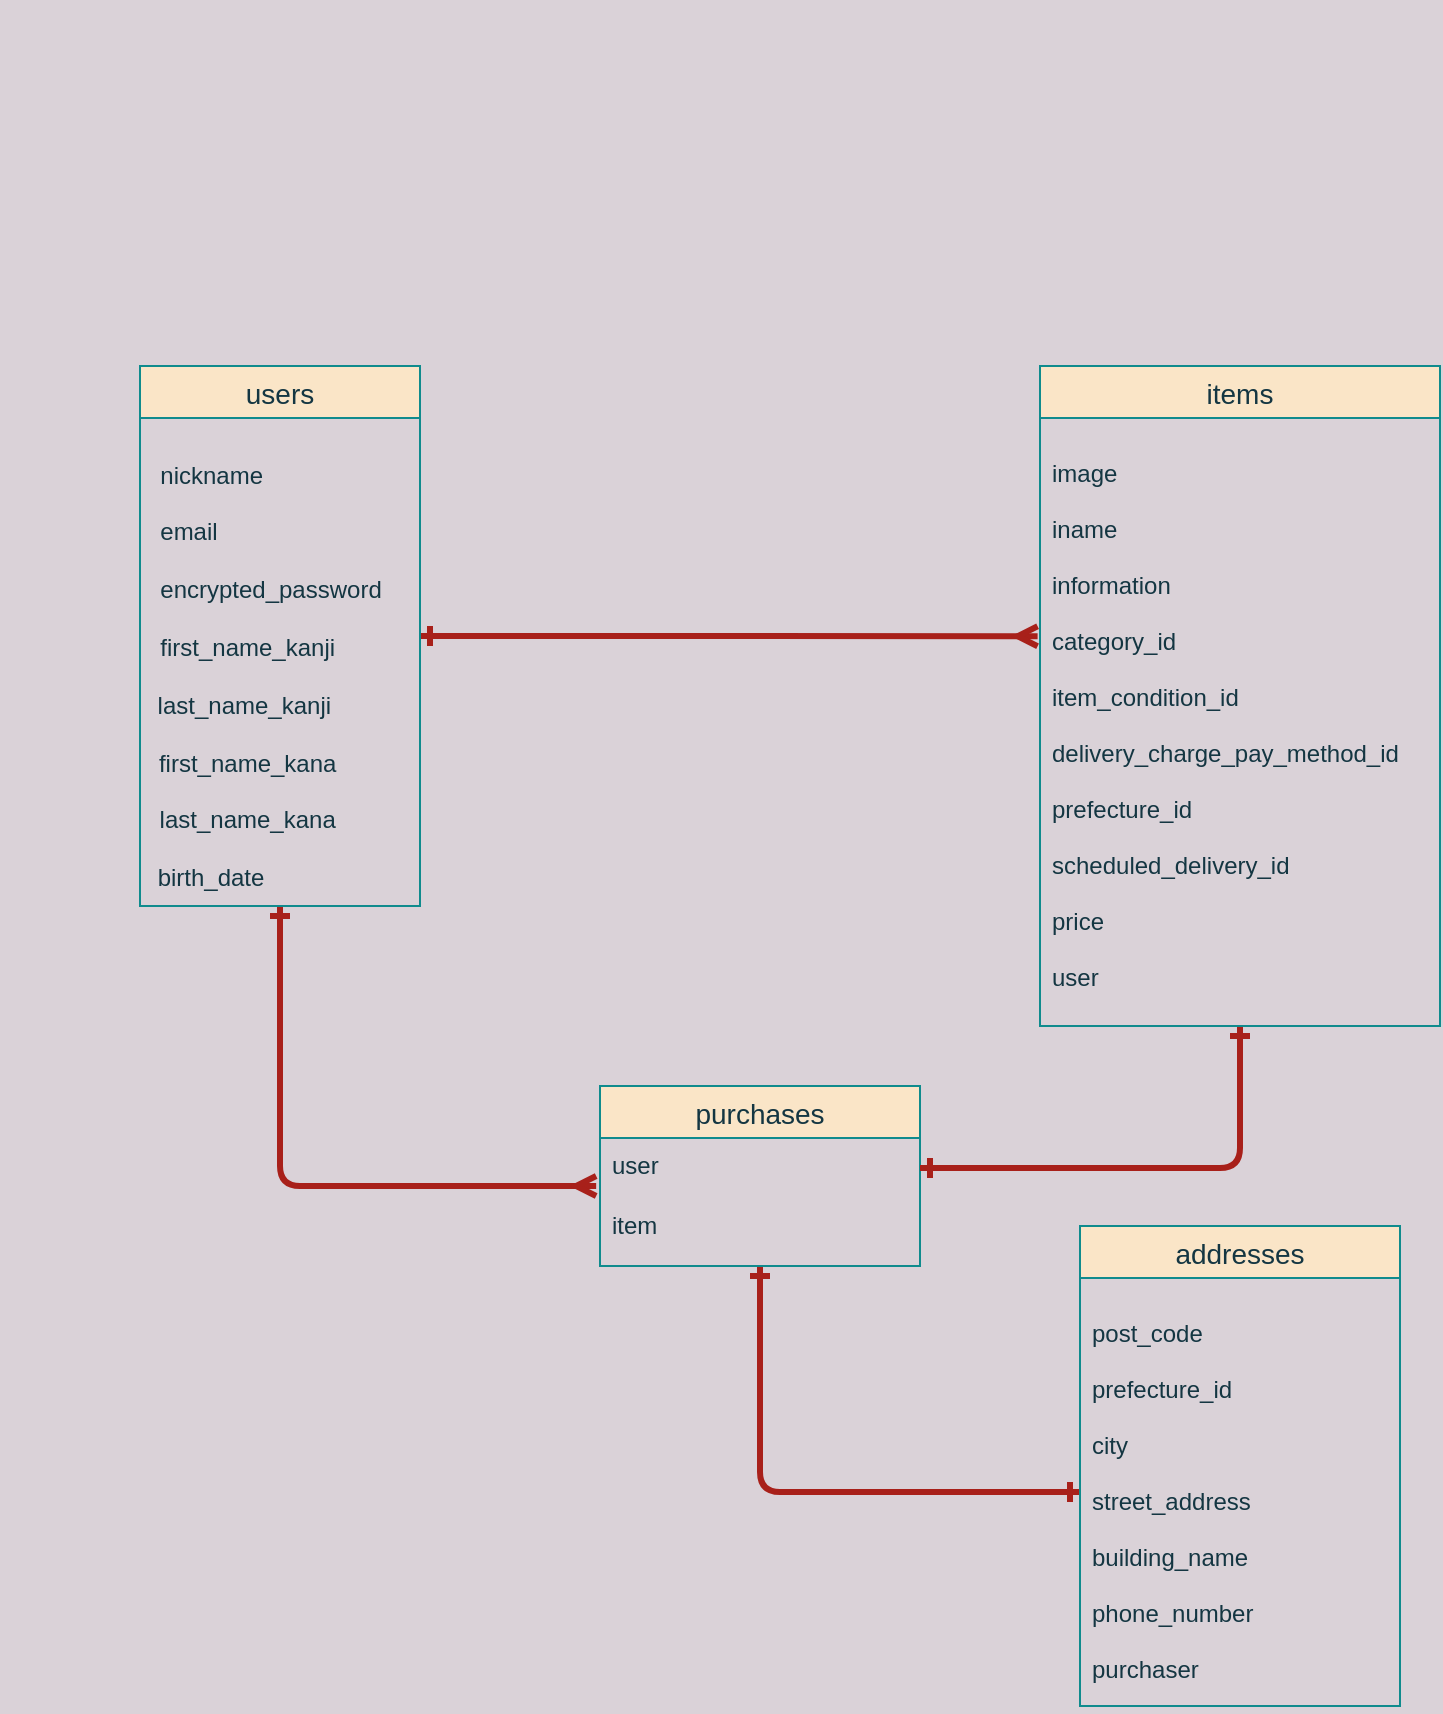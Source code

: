<mxfile version="14.2.4" type="embed">
    <diagram id="iHrHQZet0nVMd2ZRjMiP" name="Page-1">
        <mxGraphModel dx="2013" dy="2104" grid="1" gridSize="10" guides="1" tooltips="1" connect="1" arrows="1" fold="1" page="1" pageScale="1" pageWidth="850" pageHeight="1100" background="#DAD2D8" math="0" shadow="0">
            <root>
                <mxCell id="0"/>
                <mxCell id="1" parent="0"/>
                <mxCell id="lBDZ81KOGJ5STu5Ox1Fn-189" style="edgeStyle=orthogonalEdgeStyle;curved=0;rounded=1;sketch=0;orthogonalLoop=1;jettySize=auto;html=1;entryX=-0.006;entryY=0.359;entryDx=0;entryDy=0;entryPerimeter=0;strokeColor=#A8201A;fillColor=#FAE5C7;fontColor=#143642;endArrow=ERmany;endFill=0;strokeWidth=3;startArrow=ERone;startFill=0;labelBackgroundColor=#DAD2D8;" parent="1" source="16" target="34" edge="1">
                    <mxGeometry relative="1" as="geometry"/>
                </mxCell>
                <mxCell id="lBDZ81KOGJ5STu5Ox1Fn-195" style="edgeStyle=orthogonalEdgeStyle;rounded=1;sketch=0;orthogonalLoop=1;jettySize=auto;html=1;entryX=-0.012;entryY=0.8;entryDx=0;entryDy=0;entryPerimeter=0;startArrow=ERone;startFill=0;endArrow=ERmany;endFill=0;strokeColor=#A8201A;strokeWidth=3;fillColor=#FAE5C7;fontColor=#143642;labelBackgroundColor=#DAD2D8;" parent="1" source="16" target="24" edge="1">
                    <mxGeometry relative="1" as="geometry"/>
                </mxCell>
                <mxCell id="16" value="users" style="swimlane;fontStyle=0;childLayout=stackLayout;horizontal=1;startSize=26;horizontalStack=0;resizeParent=1;resizeParentMax=0;resizeLast=0;collapsible=1;marginBottom=0;align=center;fontSize=14;fillColor=#FAE5C7;strokeColor=#0F8B8D;fontColor=#143642;" parent="1" vertex="1">
                    <mxGeometry x="50" y="80" width="140" height="270" as="geometry"/>
                </mxCell>
                <mxCell id="lBDZ81KOGJ5STu5Ox1Fn-203" style="edgeStyle=orthogonalEdgeStyle;curved=0;rounded=1;sketch=0;orthogonalLoop=1;jettySize=auto;html=1;strokeColor=#A8201A;strokeWidth=3;fillColor=#FAE5C7;fontColor=#143642;startArrow=ERone;startFill=0;endArrow=ERone;endFill=0;" parent="1" source="23" target="30" edge="1">
                    <mxGeometry relative="1" as="geometry"/>
                </mxCell>
                <mxCell id="23" value="purchases" style="swimlane;fontStyle=0;childLayout=stackLayout;horizontal=1;startSize=26;horizontalStack=0;resizeParent=1;resizeParentMax=0;resizeLast=0;collapsible=1;marginBottom=0;align=center;fontSize=14;fillColor=#FAE5C7;strokeColor=#0F8B8D;fontColor=#143642;" parent="1" vertex="1">
                    <mxGeometry x="280" y="440" width="160" height="90" as="geometry"/>
                </mxCell>
                <mxCell id="24" value="user" style="text;strokeColor=none;fillColor=none;spacingLeft=4;spacingRight=4;overflow=hidden;rotatable=0;points=[[0,0.5],[1,0.5]];portConstraint=eastwest;fontSize=12;fontColor=#143642;" parent="23" vertex="1">
                    <mxGeometry y="26" width="160" height="30" as="geometry"/>
                </mxCell>
                <mxCell id="25" value="item" style="text;strokeColor=none;fillColor=none;spacingLeft=4;spacingRight=4;overflow=hidden;rotatable=0;points=[[0,0.5],[1,0.5]];portConstraint=eastwest;fontSize=12;fontColor=#143642;" parent="23" vertex="1">
                    <mxGeometry y="56" width="160" height="34" as="geometry"/>
                </mxCell>
                <mxCell id="lBDZ81KOGJ5STu5Ox1Fn-202" style="edgeStyle=orthogonalEdgeStyle;curved=0;rounded=1;sketch=0;orthogonalLoop=1;jettySize=auto;html=1;entryX=1;entryY=0.5;entryDx=0;entryDy=0;strokeColor=#A8201A;strokeWidth=3;fillColor=#FAE5C7;fontColor=#143642;endArrow=ERone;endFill=0;startArrow=ERone;startFill=0;" parent="1" source="31" target="24" edge="1">
                    <mxGeometry relative="1" as="geometry"/>
                </mxCell>
                <mxCell id="31" value="items" style="swimlane;fontStyle=0;childLayout=stackLayout;horizontal=1;startSize=26;horizontalStack=0;resizeParent=1;resizeParentMax=0;resizeLast=0;collapsible=1;marginBottom=0;align=center;fontSize=14;fillColor=#FAE5C7;strokeColor=#0F8B8D;fontColor=#143642;" parent="1" vertex="1">
                    <mxGeometry x="500" y="80" width="200" height="330" as="geometry"/>
                </mxCell>
                <mxCell id="34" value="&#10;image&#10;&#10;iname&#10;&#10;information&#10;&#10;category_id&#10;&#10;item_condition_id&#10;&#10;delivery_charge_pay_method_id&#10;&#10;prefecture_id&#10;&#10;scheduled_delivery_id&#10;&#10;price&#10;&#10;user" style="text;strokeColor=none;fillColor=none;spacingLeft=4;spacingRight=4;overflow=hidden;rotatable=0;points=[[0,0.5],[1,0.5]];portConstraint=eastwest;fontSize=12;fontColor=#143642;" parent="31" vertex="1">
                    <mxGeometry y="26" width="200" height="304" as="geometry"/>
                </mxCell>
                <mxCell id="27" value="addresses" style="swimlane;fontStyle=0;childLayout=stackLayout;horizontal=1;startSize=26;horizontalStack=0;resizeParent=1;resizeParentMax=0;resizeLast=0;collapsible=1;marginBottom=0;align=center;fontSize=14;fillColor=#FAE5C7;strokeColor=#0F8B8D;fontColor=#143642;" parent="1" vertex="1">
                    <mxGeometry x="520" y="510" width="160" height="240" as="geometry"/>
                </mxCell>
                <mxCell id="30" value="&#10;post_code&#10;&#10;prefecture_id&#10;&#10;city&#10;&#10;street_address&#10;&#10;building_name&#10;&#10;phone_number&#10;&#10;purchaser" style="text;strokeColor=none;fillColor=none;spacingLeft=4;spacingRight=4;overflow=hidden;rotatable=0;points=[[0,0.5],[1,0.5]];portConstraint=eastwest;fontSize=12;fontColor=#143642;" parent="27" vertex="1">
                    <mxGeometry y="26" width="160" height="214" as="geometry"/>
                </mxCell>
                <mxCell id="lBDZ81KOGJ5STu5Ox1Fn-186" value="&lt;span&gt;&lt;br&gt;&lt;br&gt;&lt;br&gt;&lt;br&gt;&lt;br&gt;&lt;br&gt;&lt;br&gt;&lt;br&gt;&lt;br&gt;&lt;br&gt;&lt;div style=&quot;text-align: left&quot;&gt;&lt;span&gt;&amp;nbsp; &amp;nbsp; &amp;nbsp; &amp;nbsp; &amp;nbsp; &amp;nbsp;&lt;/span&gt;&lt;/div&gt;&lt;div style=&quot;text-align: left&quot;&gt;&lt;span&gt;&amp;nbsp; &amp;nbsp; &amp;nbsp; &amp;nbsp; &amp;nbsp; &amp;nbsp;&amp;nbsp;&lt;/span&gt;&lt;/div&gt;&lt;div style=&quot;text-align: left&quot;&gt;&lt;span&gt;&amp;nbsp; &amp;nbsp; &amp;nbsp; &amp;nbsp; &amp;nbsp; &amp;nbsp;&amp;nbsp;&lt;/span&gt;&lt;/div&gt;&lt;div style=&quot;text-align: left&quot;&gt;&lt;span&gt;&amp;nbsp; &amp;nbsp; &amp;nbsp; &amp;nbsp; &amp;nbsp; &amp;nbsp;&amp;nbsp;&lt;/span&gt;&lt;/div&gt;&lt;div style=&quot;text-align: left&quot;&gt;&lt;span&gt;&lt;br&gt;&lt;/span&gt;&lt;/div&gt;&lt;div style=&quot;text-align: left&quot;&gt;&lt;span&gt;&lt;br&gt;&lt;/span&gt;&lt;/div&gt;&lt;div style=&quot;text-align: left&quot;&gt;&lt;span&gt;&amp;nbsp; &amp;nbsp; &amp;nbsp; &amp;nbsp; &amp;nbsp; &amp;nbsp; &amp;nbsp; &amp;nbsp; &amp;nbsp; &amp;nbsp; &amp;nbsp;nickname&lt;/span&gt;&lt;/div&gt;&lt;div style=&quot;text-align: left&quot;&gt;&amp;nbsp; &amp;nbsp; &amp;nbsp; &amp;nbsp; &amp;nbsp; &amp;nbsp;&amp;nbsp;&lt;/div&gt;&lt;div style=&quot;text-align: left&quot;&gt;&amp;nbsp; &amp;nbsp; &amp;nbsp; &amp;nbsp; &amp;nbsp; &amp;nbsp; &amp;nbsp; &amp;nbsp; &amp;nbsp; &amp;nbsp; &amp;nbsp;email&lt;/div&gt;&amp;nbsp; &amp;nbsp; &lt;br&gt;&amp;nbsp; &amp;nbsp; &amp;nbsp; &amp;nbsp; &amp;nbsp; &amp;nbsp; &amp;nbsp; &amp;nbsp; &amp;nbsp; &amp;nbsp; &amp;nbsp;encrypted_password&lt;/span&gt;&lt;br style=&quot;padding: 0px ; margin: 0px ; text-align: left&quot;&gt;&lt;br style=&quot;padding: 0px ; margin: 0px ; text-align: left&quot;&gt;&lt;span style=&quot;text-align: left&quot;&gt;&amp;nbsp; &amp;nbsp; &amp;nbsp; &amp;nbsp; &amp;nbsp; &amp;nbsp; &amp;nbsp; first_name_kanji&lt;/span&gt;&lt;br style=&quot;padding: 0px ; margin: 0px ; text-align: left&quot;&gt;&lt;br style=&quot;padding: 0px ; margin: 0px ; text-align: left&quot;&gt;&lt;span style=&quot;text-align: left&quot;&gt;&amp;nbsp; &amp;nbsp; &amp;nbsp; &amp;nbsp; &amp;nbsp; &amp;nbsp; &amp;nbsp;last_name_kanji&lt;/span&gt;&lt;br style=&quot;padding: 0px ; margin: 0px ; text-align: left&quot;&gt;&lt;br style=&quot;padding: 0px ; margin: 0px ; text-align: left&quot;&gt;&lt;span style=&quot;text-align: left&quot;&gt;&amp;nbsp; &amp;nbsp; &amp;nbsp; &amp;nbsp; &amp;nbsp; &amp;nbsp; &amp;nbsp; first_name_kana&lt;/span&gt;&lt;br style=&quot;padding: 0px ; margin: 0px ; text-align: left&quot;&gt;&lt;br style=&quot;padding: 0px ; margin: 0px ; text-align: left&quot;&gt;&lt;span style=&quot;text-align: left&quot;&gt;&amp;nbsp; &amp;nbsp; &amp;nbsp; &amp;nbsp; &amp;nbsp; &amp;nbsp; &amp;nbsp; last_name_kana&lt;/span&gt;&lt;br style=&quot;padding: 0px ; margin: 0px ; text-align: left&quot;&gt;&lt;br style=&quot;padding: 0px ; margin: 0px ; text-align: left&quot;&gt;&lt;span style=&quot;text-align: left&quot;&gt;&amp;nbsp; &amp;nbsp;birth_date&lt;/span&gt;" style="text;html=1;align=center;verticalAlign=middle;resizable=0;points=[];autosize=1;fontColor=#143642;" parent="1" vertex="1">
                    <mxGeometry x="-20" y="-100" width="200" height="440" as="geometry"/>
                </mxCell>
            </root>
        </mxGraphModel>
    </diagram>
</mxfile>